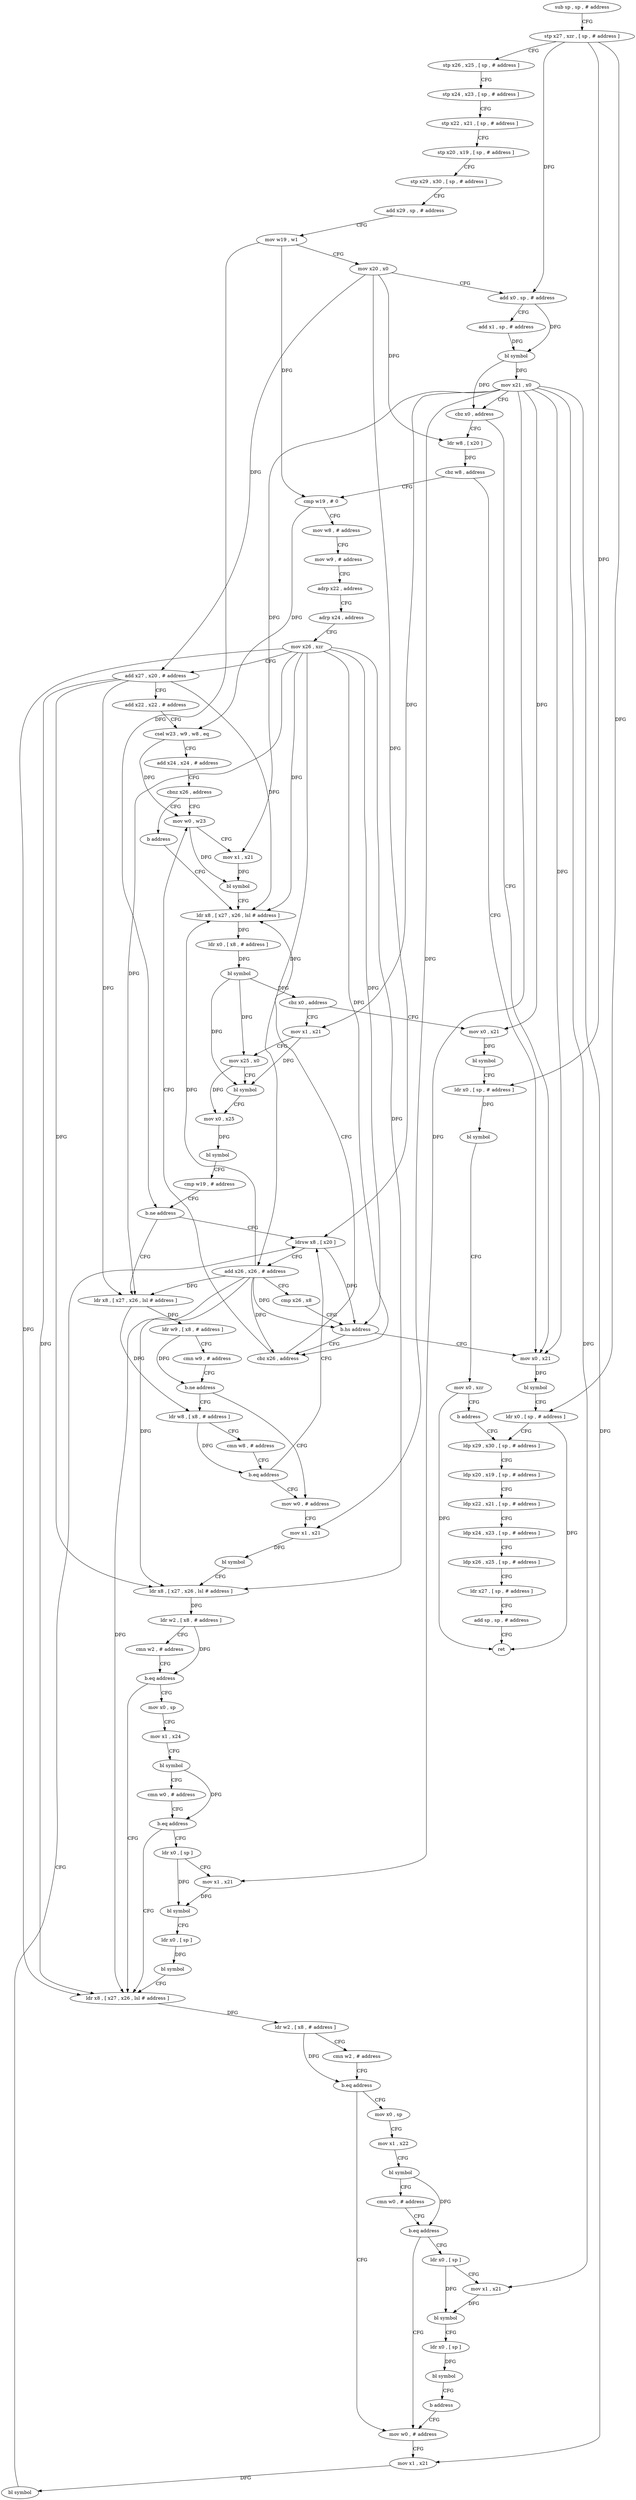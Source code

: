 digraph "func" {
"134876" [label = "sub sp , sp , # address" ]
"134880" [label = "stp x27 , xzr , [ sp , # address ]" ]
"134884" [label = "stp x26 , x25 , [ sp , # address ]" ]
"134888" [label = "stp x24 , x23 , [ sp , # address ]" ]
"134892" [label = "stp x22 , x21 , [ sp , # address ]" ]
"134896" [label = "stp x20 , x19 , [ sp , # address ]" ]
"134900" [label = "stp x29 , x30 , [ sp , # address ]" ]
"134904" [label = "add x29 , sp , # address" ]
"134908" [label = "mov w19 , w1" ]
"134912" [label = "mov x20 , x0" ]
"134916" [label = "add x0 , sp , # address" ]
"134920" [label = "add x1 , sp , # address" ]
"134924" [label = "bl symbol" ]
"134928" [label = "mov x21 , x0" ]
"134932" [label = "cbz x0 , address" ]
"135236" [label = "mov x0 , x21" ]
"134936" [label = "ldr w8 , [ x20 ]" ]
"135240" [label = "bl symbol" ]
"135244" [label = "ldr x0 , [ sp , # address ]" ]
"135248" [label = "ldp x29 , x30 , [ sp , # address ]" ]
"134940" [label = "cbz w8 , address" ]
"134944" [label = "cmp w19 , # 0" ]
"134948" [label = "mov w8 , # address" ]
"134952" [label = "mov w9 , # address" ]
"134956" [label = "adrp x22 , address" ]
"134960" [label = "adrp x24 , address" ]
"134964" [label = "mov x26 , xzr" ]
"134968" [label = "add x27 , x20 , # address" ]
"134972" [label = "add x22 , x22 , # address" ]
"134976" [label = "csel w23 , w9 , w8 , eq" ]
"134980" [label = "add x24 , x24 , # address" ]
"134984" [label = "cbnz x26 , address" ]
"135024" [label = "mov w0 , w23" ]
"134988" [label = "b address" ]
"135028" [label = "mov x1 , x21" ]
"135032" [label = "bl symbol" ]
"135036" [label = "ldr x8 , [ x27 , x26 , lsl # address ]" ]
"135280" [label = "mov x0 , x21" ]
"135284" [label = "bl symbol" ]
"135288" [label = "ldr x0 , [ sp , # address ]" ]
"135292" [label = "bl symbol" ]
"135296" [label = "mov x0 , xzr" ]
"135300" [label = "b address" ]
"135052" [label = "mov x1 , x21" ]
"135056" [label = "mov x25 , x0" ]
"135060" [label = "bl symbol" ]
"135064" [label = "mov x0 , x25" ]
"135068" [label = "bl symbol" ]
"135072" [label = "cmp w19 , # address" ]
"135076" [label = "b.ne address" ]
"135004" [label = "ldrsw x8 , [ x20 ]" ]
"135080" [label = "ldr x8 , [ x27 , x26 , lsl # address ]" ]
"135040" [label = "ldr x0 , [ x8 , # address ]" ]
"135044" [label = "bl symbol" ]
"135048" [label = "cbz x0 , address" ]
"135252" [label = "ldp x20 , x19 , [ sp , # address ]" ]
"135256" [label = "ldp x22 , x21 , [ sp , # address ]" ]
"135260" [label = "ldp x24 , x23 , [ sp , # address ]" ]
"135264" [label = "ldp x26 , x25 , [ sp , # address ]" ]
"135268" [label = "ldr x27 , [ sp , # address ]" ]
"135272" [label = "add sp , sp , # address" ]
"135276" [label = "ret" ]
"135008" [label = "add x26 , x26 , # address" ]
"135012" [label = "cmp x26 , x8" ]
"135016" [label = "b.hs address" ]
"135020" [label = "cbz x26 , address" ]
"135084" [label = "ldr w9 , [ x8 , # address ]" ]
"135088" [label = "cmn w9 , # address" ]
"135092" [label = "b.ne address" ]
"135108" [label = "mov w0 , # address" ]
"135096" [label = "ldr w8 , [ x8 , # address ]" ]
"135112" [label = "mov x1 , x21" ]
"135116" [label = "bl symbol" ]
"135120" [label = "ldr x8 , [ x27 , x26 , lsl # address ]" ]
"135124" [label = "ldr w2 , [ x8 , # address ]" ]
"135128" [label = "cmn w2 , # address" ]
"135132" [label = "b.eq address" ]
"135176" [label = "ldr x8 , [ x27 , x26 , lsl # address ]" ]
"135136" [label = "mov x0 , sp" ]
"135100" [label = "cmn w8 , # address" ]
"135104" [label = "b.eq address" ]
"135180" [label = "ldr w2 , [ x8 , # address ]" ]
"135184" [label = "cmn w2 , # address" ]
"135188" [label = "b.eq address" ]
"134992" [label = "mov w0 , # address" ]
"135192" [label = "mov x0 , sp" ]
"135140" [label = "mov x1 , x24" ]
"135144" [label = "bl symbol" ]
"135148" [label = "cmn w0 , # address" ]
"135152" [label = "b.eq address" ]
"135156" [label = "ldr x0 , [ sp ]" ]
"134996" [label = "mov x1 , x21" ]
"135000" [label = "bl symbol" ]
"135196" [label = "mov x1 , x22" ]
"135200" [label = "bl symbol" ]
"135204" [label = "cmn w0 , # address" ]
"135208" [label = "b.eq address" ]
"135212" [label = "ldr x0 , [ sp ]" ]
"135160" [label = "mov x1 , x21" ]
"135164" [label = "bl symbol" ]
"135168" [label = "ldr x0 , [ sp ]" ]
"135172" [label = "bl symbol" ]
"135216" [label = "mov x1 , x21" ]
"135220" [label = "bl symbol" ]
"135224" [label = "ldr x0 , [ sp ]" ]
"135228" [label = "bl symbol" ]
"135232" [label = "b address" ]
"134876" -> "134880" [ label = "CFG" ]
"134880" -> "134884" [ label = "CFG" ]
"134880" -> "135244" [ label = "DFG" ]
"134880" -> "135288" [ label = "DFG" ]
"134880" -> "134916" [ label = "DFG" ]
"134884" -> "134888" [ label = "CFG" ]
"134888" -> "134892" [ label = "CFG" ]
"134892" -> "134896" [ label = "CFG" ]
"134896" -> "134900" [ label = "CFG" ]
"134900" -> "134904" [ label = "CFG" ]
"134904" -> "134908" [ label = "CFG" ]
"134908" -> "134912" [ label = "CFG" ]
"134908" -> "134944" [ label = "DFG" ]
"134908" -> "135076" [ label = "DFG" ]
"134912" -> "134916" [ label = "CFG" ]
"134912" -> "134936" [ label = "DFG" ]
"134912" -> "134968" [ label = "DFG" ]
"134912" -> "135004" [ label = "DFG" ]
"134916" -> "134920" [ label = "CFG" ]
"134916" -> "134924" [ label = "DFG" ]
"134920" -> "134924" [ label = "DFG" ]
"134924" -> "134928" [ label = "DFG" ]
"134924" -> "134932" [ label = "DFG" ]
"134928" -> "134932" [ label = "CFG" ]
"134928" -> "135236" [ label = "DFG" ]
"134928" -> "135028" [ label = "DFG" ]
"134928" -> "135280" [ label = "DFG" ]
"134928" -> "135052" [ label = "DFG" ]
"134928" -> "135112" [ label = "DFG" ]
"134928" -> "134996" [ label = "DFG" ]
"134928" -> "135160" [ label = "DFG" ]
"134928" -> "135216" [ label = "DFG" ]
"134932" -> "135236" [ label = "CFG" ]
"134932" -> "134936" [ label = "CFG" ]
"135236" -> "135240" [ label = "DFG" ]
"134936" -> "134940" [ label = "DFG" ]
"135240" -> "135244" [ label = "CFG" ]
"135244" -> "135248" [ label = "CFG" ]
"135244" -> "135276" [ label = "DFG" ]
"135248" -> "135252" [ label = "CFG" ]
"134940" -> "135236" [ label = "CFG" ]
"134940" -> "134944" [ label = "CFG" ]
"134944" -> "134948" [ label = "CFG" ]
"134944" -> "134976" [ label = "DFG" ]
"134948" -> "134952" [ label = "CFG" ]
"134952" -> "134956" [ label = "CFG" ]
"134956" -> "134960" [ label = "CFG" ]
"134960" -> "134964" [ label = "CFG" ]
"134964" -> "134968" [ label = "CFG" ]
"134964" -> "135036" [ label = "DFG" ]
"134964" -> "135008" [ label = "DFG" ]
"134964" -> "135016" [ label = "DFG" ]
"134964" -> "135080" [ label = "DFG" ]
"134964" -> "135020" [ label = "DFG" ]
"134964" -> "135120" [ label = "DFG" ]
"134964" -> "135176" [ label = "DFG" ]
"134968" -> "134972" [ label = "CFG" ]
"134968" -> "135036" [ label = "DFG" ]
"134968" -> "135080" [ label = "DFG" ]
"134968" -> "135120" [ label = "DFG" ]
"134968" -> "135176" [ label = "DFG" ]
"134972" -> "134976" [ label = "CFG" ]
"134976" -> "134980" [ label = "CFG" ]
"134976" -> "135024" [ label = "DFG" ]
"134980" -> "134984" [ label = "CFG" ]
"134984" -> "135024" [ label = "CFG" ]
"134984" -> "134988" [ label = "CFG" ]
"135024" -> "135028" [ label = "CFG" ]
"135024" -> "135032" [ label = "DFG" ]
"134988" -> "135036" [ label = "CFG" ]
"135028" -> "135032" [ label = "DFG" ]
"135032" -> "135036" [ label = "CFG" ]
"135036" -> "135040" [ label = "DFG" ]
"135280" -> "135284" [ label = "DFG" ]
"135284" -> "135288" [ label = "CFG" ]
"135288" -> "135292" [ label = "DFG" ]
"135292" -> "135296" [ label = "CFG" ]
"135296" -> "135300" [ label = "CFG" ]
"135296" -> "135276" [ label = "DFG" ]
"135300" -> "135248" [ label = "CFG" ]
"135052" -> "135056" [ label = "CFG" ]
"135052" -> "135060" [ label = "DFG" ]
"135056" -> "135060" [ label = "CFG" ]
"135056" -> "135064" [ label = "DFG" ]
"135060" -> "135064" [ label = "CFG" ]
"135064" -> "135068" [ label = "DFG" ]
"135068" -> "135072" [ label = "CFG" ]
"135072" -> "135076" [ label = "CFG" ]
"135076" -> "135004" [ label = "CFG" ]
"135076" -> "135080" [ label = "CFG" ]
"135004" -> "135008" [ label = "CFG" ]
"135004" -> "135016" [ label = "DFG" ]
"135080" -> "135084" [ label = "DFG" ]
"135080" -> "135096" [ label = "DFG" ]
"135040" -> "135044" [ label = "DFG" ]
"135044" -> "135048" [ label = "DFG" ]
"135044" -> "135056" [ label = "DFG" ]
"135044" -> "135060" [ label = "DFG" ]
"135048" -> "135280" [ label = "CFG" ]
"135048" -> "135052" [ label = "CFG" ]
"135252" -> "135256" [ label = "CFG" ]
"135256" -> "135260" [ label = "CFG" ]
"135260" -> "135264" [ label = "CFG" ]
"135264" -> "135268" [ label = "CFG" ]
"135268" -> "135272" [ label = "CFG" ]
"135272" -> "135276" [ label = "CFG" ]
"135008" -> "135012" [ label = "CFG" ]
"135008" -> "135036" [ label = "DFG" ]
"135008" -> "135016" [ label = "DFG" ]
"135008" -> "135080" [ label = "DFG" ]
"135008" -> "135020" [ label = "DFG" ]
"135008" -> "135120" [ label = "DFG" ]
"135008" -> "135176" [ label = "DFG" ]
"135012" -> "135016" [ label = "CFG" ]
"135016" -> "135236" [ label = "CFG" ]
"135016" -> "135020" [ label = "CFG" ]
"135020" -> "135036" [ label = "CFG" ]
"135020" -> "135024" [ label = "CFG" ]
"135084" -> "135088" [ label = "CFG" ]
"135084" -> "135092" [ label = "DFG" ]
"135088" -> "135092" [ label = "CFG" ]
"135092" -> "135108" [ label = "CFG" ]
"135092" -> "135096" [ label = "CFG" ]
"135108" -> "135112" [ label = "CFG" ]
"135096" -> "135100" [ label = "CFG" ]
"135096" -> "135104" [ label = "DFG" ]
"135112" -> "135116" [ label = "DFG" ]
"135116" -> "135120" [ label = "CFG" ]
"135120" -> "135124" [ label = "DFG" ]
"135124" -> "135128" [ label = "CFG" ]
"135124" -> "135132" [ label = "DFG" ]
"135128" -> "135132" [ label = "CFG" ]
"135132" -> "135176" [ label = "CFG" ]
"135132" -> "135136" [ label = "CFG" ]
"135176" -> "135180" [ label = "DFG" ]
"135136" -> "135140" [ label = "CFG" ]
"135100" -> "135104" [ label = "CFG" ]
"135104" -> "135004" [ label = "CFG" ]
"135104" -> "135108" [ label = "CFG" ]
"135180" -> "135184" [ label = "CFG" ]
"135180" -> "135188" [ label = "DFG" ]
"135184" -> "135188" [ label = "CFG" ]
"135188" -> "134992" [ label = "CFG" ]
"135188" -> "135192" [ label = "CFG" ]
"134992" -> "134996" [ label = "CFG" ]
"135192" -> "135196" [ label = "CFG" ]
"135140" -> "135144" [ label = "CFG" ]
"135144" -> "135148" [ label = "CFG" ]
"135144" -> "135152" [ label = "DFG" ]
"135148" -> "135152" [ label = "CFG" ]
"135152" -> "135176" [ label = "CFG" ]
"135152" -> "135156" [ label = "CFG" ]
"135156" -> "135160" [ label = "CFG" ]
"135156" -> "135164" [ label = "DFG" ]
"134996" -> "135000" [ label = "DFG" ]
"135000" -> "135004" [ label = "CFG" ]
"135196" -> "135200" [ label = "CFG" ]
"135200" -> "135204" [ label = "CFG" ]
"135200" -> "135208" [ label = "DFG" ]
"135204" -> "135208" [ label = "CFG" ]
"135208" -> "134992" [ label = "CFG" ]
"135208" -> "135212" [ label = "CFG" ]
"135212" -> "135216" [ label = "CFG" ]
"135212" -> "135220" [ label = "DFG" ]
"135160" -> "135164" [ label = "DFG" ]
"135164" -> "135168" [ label = "CFG" ]
"135168" -> "135172" [ label = "DFG" ]
"135172" -> "135176" [ label = "CFG" ]
"135216" -> "135220" [ label = "DFG" ]
"135220" -> "135224" [ label = "CFG" ]
"135224" -> "135228" [ label = "DFG" ]
"135228" -> "135232" [ label = "CFG" ]
"135232" -> "134992" [ label = "CFG" ]
}
